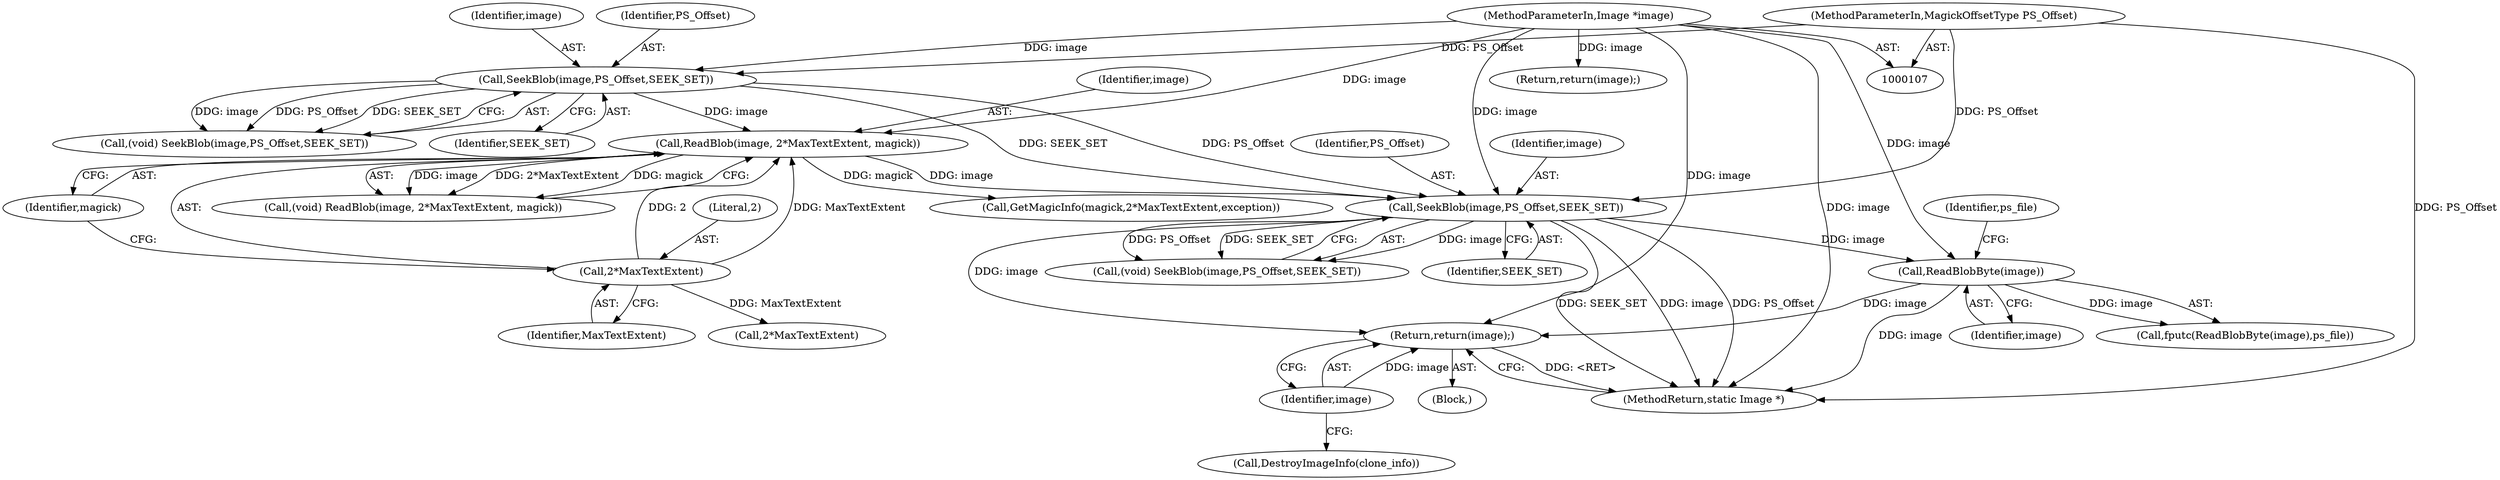 digraph "0_ImageMagick_a251039393f423c7858e63cab6aa98d17b8b7a41@pointer" {
"1000324" [label="(Return,return(image);)"];
"1000325" [label="(Identifier,image)"];
"1000186" [label="(Call,ReadBlobByte(image))"];
"1000173" [label="(Call,SeekBlob(image,PS_Offset,SEEK_SET))"];
"1000165" [label="(Call,ReadBlob(image, 2*MaxTextExtent, magick))"];
"1000159" [label="(Call,SeekBlob(image,PS_Offset,SEEK_SET))"];
"1000108" [label="(MethodParameterIn,Image *image)"];
"1000110" [label="(MethodParameterIn,MagickOffsetType PS_Offset)"];
"1000167" [label="(Call,2*MaxTextExtent)"];
"1000167" [label="(Call,2*MaxTextExtent)"];
"1000174" [label="(Identifier,image)"];
"1000161" [label="(Identifier,PS_Offset)"];
"1000195" [label="(Call,GetMagicInfo(magick,2*MaxTextExtent,exception))"];
"1000175" [label="(Identifier,PS_Offset)"];
"1000108" [label="(MethodParameterIn,Image *image)"];
"1000110" [label="(MethodParameterIn,MagickOffsetType PS_Offset)"];
"1000173" [label="(Call,SeekBlob(image,PS_Offset,SEEK_SET))"];
"1000186" [label="(Call,ReadBlobByte(image))"];
"1000325" [label="(Identifier,image)"];
"1000188" [label="(Identifier,ps_file)"];
"1000171" [label="(Call,(void) SeekBlob(image,PS_Offset,SEEK_SET))"];
"1000176" [label="(Identifier,SEEK_SET)"];
"1000165" [label="(Call,ReadBlob(image, 2*MaxTextExtent, magick))"];
"1000197" [label="(Call,2*MaxTextExtent)"];
"1000127" [label="(Return,return(image);)"];
"1000322" [label="(Call,DestroyImageInfo(clone_info))"];
"1000157" [label="(Call,(void) SeekBlob(image,PS_Offset,SEEK_SET))"];
"1000166" [label="(Identifier,image)"];
"1000113" [label="(Block,)"];
"1000163" [label="(Call,(void) ReadBlob(image, 2*MaxTextExtent, magick))"];
"1000187" [label="(Identifier,image)"];
"1000159" [label="(Call,SeekBlob(image,PS_Offset,SEEK_SET))"];
"1000162" [label="(Identifier,SEEK_SET)"];
"1000168" [label="(Literal,2)"];
"1000185" [label="(Call,fputc(ReadBlobByte(image),ps_file))"];
"1000324" [label="(Return,return(image);)"];
"1000160" [label="(Identifier,image)"];
"1000169" [label="(Identifier,MaxTextExtent)"];
"1000326" [label="(MethodReturn,static Image *)"];
"1000170" [label="(Identifier,magick)"];
"1000324" -> "1000113"  [label="AST: "];
"1000324" -> "1000325"  [label="CFG: "];
"1000325" -> "1000324"  [label="AST: "];
"1000326" -> "1000324"  [label="CFG: "];
"1000324" -> "1000326"  [label="DDG: <RET>"];
"1000325" -> "1000324"  [label="DDG: image"];
"1000186" -> "1000324"  [label="DDG: image"];
"1000173" -> "1000324"  [label="DDG: image"];
"1000108" -> "1000324"  [label="DDG: image"];
"1000325" -> "1000322"  [label="CFG: "];
"1000186" -> "1000185"  [label="AST: "];
"1000186" -> "1000187"  [label="CFG: "];
"1000187" -> "1000186"  [label="AST: "];
"1000188" -> "1000186"  [label="CFG: "];
"1000186" -> "1000326"  [label="DDG: image"];
"1000186" -> "1000185"  [label="DDG: image"];
"1000173" -> "1000186"  [label="DDG: image"];
"1000108" -> "1000186"  [label="DDG: image"];
"1000173" -> "1000171"  [label="AST: "];
"1000173" -> "1000176"  [label="CFG: "];
"1000174" -> "1000173"  [label="AST: "];
"1000175" -> "1000173"  [label="AST: "];
"1000176" -> "1000173"  [label="AST: "];
"1000171" -> "1000173"  [label="CFG: "];
"1000173" -> "1000326"  [label="DDG: SEEK_SET"];
"1000173" -> "1000326"  [label="DDG: image"];
"1000173" -> "1000326"  [label="DDG: PS_Offset"];
"1000173" -> "1000171"  [label="DDG: image"];
"1000173" -> "1000171"  [label="DDG: PS_Offset"];
"1000173" -> "1000171"  [label="DDG: SEEK_SET"];
"1000165" -> "1000173"  [label="DDG: image"];
"1000108" -> "1000173"  [label="DDG: image"];
"1000159" -> "1000173"  [label="DDG: PS_Offset"];
"1000159" -> "1000173"  [label="DDG: SEEK_SET"];
"1000110" -> "1000173"  [label="DDG: PS_Offset"];
"1000165" -> "1000163"  [label="AST: "];
"1000165" -> "1000170"  [label="CFG: "];
"1000166" -> "1000165"  [label="AST: "];
"1000167" -> "1000165"  [label="AST: "];
"1000170" -> "1000165"  [label="AST: "];
"1000163" -> "1000165"  [label="CFG: "];
"1000165" -> "1000163"  [label="DDG: image"];
"1000165" -> "1000163"  [label="DDG: 2*MaxTextExtent"];
"1000165" -> "1000163"  [label="DDG: magick"];
"1000159" -> "1000165"  [label="DDG: image"];
"1000108" -> "1000165"  [label="DDG: image"];
"1000167" -> "1000165"  [label="DDG: 2"];
"1000167" -> "1000165"  [label="DDG: MaxTextExtent"];
"1000165" -> "1000195"  [label="DDG: magick"];
"1000159" -> "1000157"  [label="AST: "];
"1000159" -> "1000162"  [label="CFG: "];
"1000160" -> "1000159"  [label="AST: "];
"1000161" -> "1000159"  [label="AST: "];
"1000162" -> "1000159"  [label="AST: "];
"1000157" -> "1000159"  [label="CFG: "];
"1000159" -> "1000157"  [label="DDG: image"];
"1000159" -> "1000157"  [label="DDG: PS_Offset"];
"1000159" -> "1000157"  [label="DDG: SEEK_SET"];
"1000108" -> "1000159"  [label="DDG: image"];
"1000110" -> "1000159"  [label="DDG: PS_Offset"];
"1000108" -> "1000107"  [label="AST: "];
"1000108" -> "1000326"  [label="DDG: image"];
"1000108" -> "1000127"  [label="DDG: image"];
"1000110" -> "1000107"  [label="AST: "];
"1000110" -> "1000326"  [label="DDG: PS_Offset"];
"1000167" -> "1000169"  [label="CFG: "];
"1000168" -> "1000167"  [label="AST: "];
"1000169" -> "1000167"  [label="AST: "];
"1000170" -> "1000167"  [label="CFG: "];
"1000167" -> "1000197"  [label="DDG: MaxTextExtent"];
}
